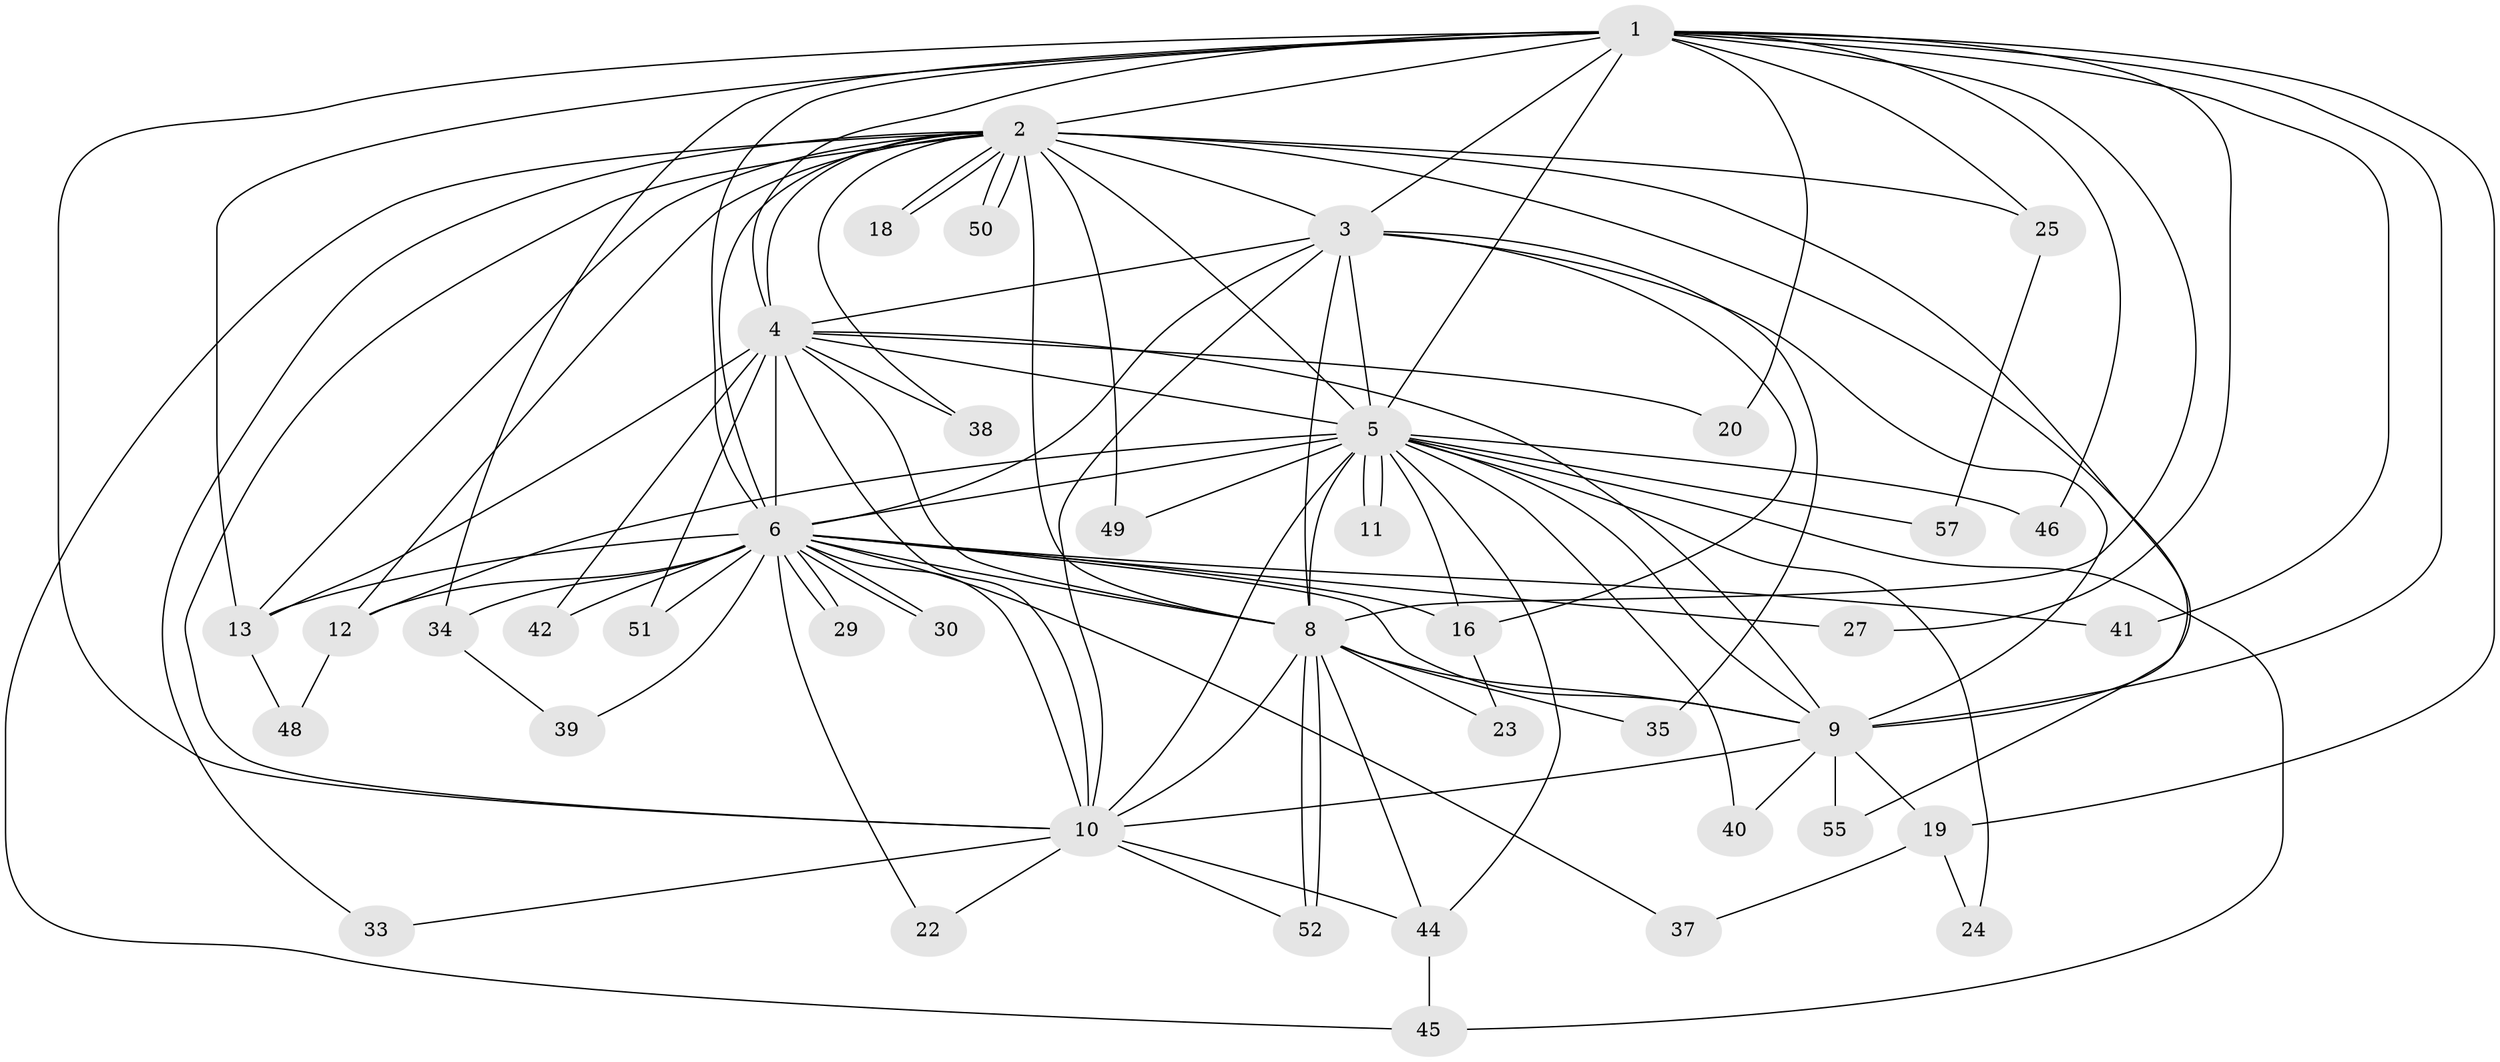 // original degree distribution, {18: 0.03508771929824561, 13: 0.03508771929824561, 15: 0.05263157894736842, 21: 0.017543859649122806, 26: 0.017543859649122806, 14: 0.017543859649122806, 2: 0.6140350877192983, 3: 0.14035087719298245, 4: 0.07017543859649122}
// Generated by graph-tools (version 1.1) at 2025/41/03/06/25 10:41:40]
// undirected, 42 vertices, 109 edges
graph export_dot {
graph [start="1"]
  node [color=gray90,style=filled];
  1 [super="+47"];
  2 [super="+7"];
  3 [super="+17"];
  4 [super="+28"];
  5 [super="+14"];
  6 [super="+15"];
  8 [super="+31"];
  9 [super="+32"];
  10 [super="+26"];
  11;
  12 [super="+21"];
  13 [super="+43"];
  16 [super="+36"];
  18;
  19;
  20;
  22;
  23;
  24;
  25;
  27;
  29;
  30;
  33;
  34;
  35;
  37;
  38;
  39;
  40;
  41;
  42;
  44 [super="+54"];
  45 [super="+53"];
  46;
  48;
  49;
  50;
  51;
  52 [super="+56"];
  55;
  57;
  1 -- 2 [weight=2];
  1 -- 3;
  1 -- 4;
  1 -- 5;
  1 -- 6 [weight=2];
  1 -- 8;
  1 -- 9;
  1 -- 10;
  1 -- 19;
  1 -- 20;
  1 -- 25;
  1 -- 27;
  1 -- 34;
  1 -- 41;
  1 -- 46;
  1 -- 13;
  2 -- 3 [weight=2];
  2 -- 4 [weight=2];
  2 -- 5 [weight=2];
  2 -- 6 [weight=2];
  2 -- 8 [weight=3];
  2 -- 9 [weight=3];
  2 -- 10 [weight=2];
  2 -- 18;
  2 -- 18;
  2 -- 25;
  2 -- 33;
  2 -- 45;
  2 -- 50;
  2 -- 50;
  2 -- 55;
  2 -- 38;
  2 -- 12;
  2 -- 13;
  2 -- 49;
  3 -- 4;
  3 -- 5 [weight=2];
  3 -- 6 [weight=2];
  3 -- 8;
  3 -- 9;
  3 -- 10;
  3 -- 16;
  3 -- 35;
  4 -- 5;
  4 -- 6;
  4 -- 8;
  4 -- 9;
  4 -- 10 [weight=2];
  4 -- 13;
  4 -- 20;
  4 -- 38;
  4 -- 42;
  4 -- 51;
  5 -- 6;
  5 -- 8;
  5 -- 9;
  5 -- 10 [weight=2];
  5 -- 11;
  5 -- 11;
  5 -- 12;
  5 -- 16;
  5 -- 24;
  5 -- 40;
  5 -- 46;
  5 -- 49;
  5 -- 57;
  5 -- 44;
  5 -- 45;
  6 -- 8;
  6 -- 9;
  6 -- 10;
  6 -- 22;
  6 -- 27;
  6 -- 29;
  6 -- 29;
  6 -- 30;
  6 -- 30;
  6 -- 34;
  6 -- 37;
  6 -- 39;
  6 -- 41;
  6 -- 42;
  6 -- 51;
  6 -- 16;
  6 -- 12;
  6 -- 13;
  8 -- 9;
  8 -- 10;
  8 -- 23;
  8 -- 35;
  8 -- 44;
  8 -- 52;
  8 -- 52;
  9 -- 10;
  9 -- 19;
  9 -- 40;
  9 -- 55;
  10 -- 22;
  10 -- 33;
  10 -- 44;
  10 -- 52;
  12 -- 48;
  13 -- 48;
  16 -- 23;
  19 -- 24;
  19 -- 37;
  25 -- 57;
  34 -- 39;
  44 -- 45;
}
